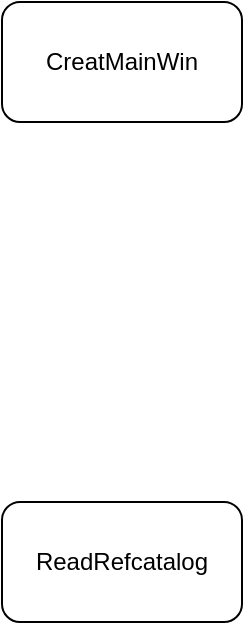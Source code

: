 <mxfile version="12.7.1" type="github">
  <diagram id="uWtnu-EviHcIaGkKLtn0" name="Page-1">
    <mxGraphModel dx="356" dy="476" grid="1" gridSize="10" guides="1" tooltips="1" connect="1" arrows="1" fold="1" page="1" pageScale="1" pageWidth="827" pageHeight="1169" math="0" shadow="0">
      <root>
        <mxCell id="0" />
        <mxCell id="1" parent="0" />
        <mxCell id="c3uNdeiUFlgglwjwr6Ss-1" value="CreatMainWin" style="rounded=1;whiteSpace=wrap;html=1;" vertex="1" parent="1">
          <mxGeometry x="120" y="40" width="120" height="60" as="geometry" />
        </mxCell>
        <mxCell id="c3uNdeiUFlgglwjwr6Ss-2" value="ReadRefcatalog" style="rounded=1;whiteSpace=wrap;html=1;" vertex="1" parent="1">
          <mxGeometry x="120" y="290" width="120" height="60" as="geometry" />
        </mxCell>
      </root>
    </mxGraphModel>
  </diagram>
</mxfile>
